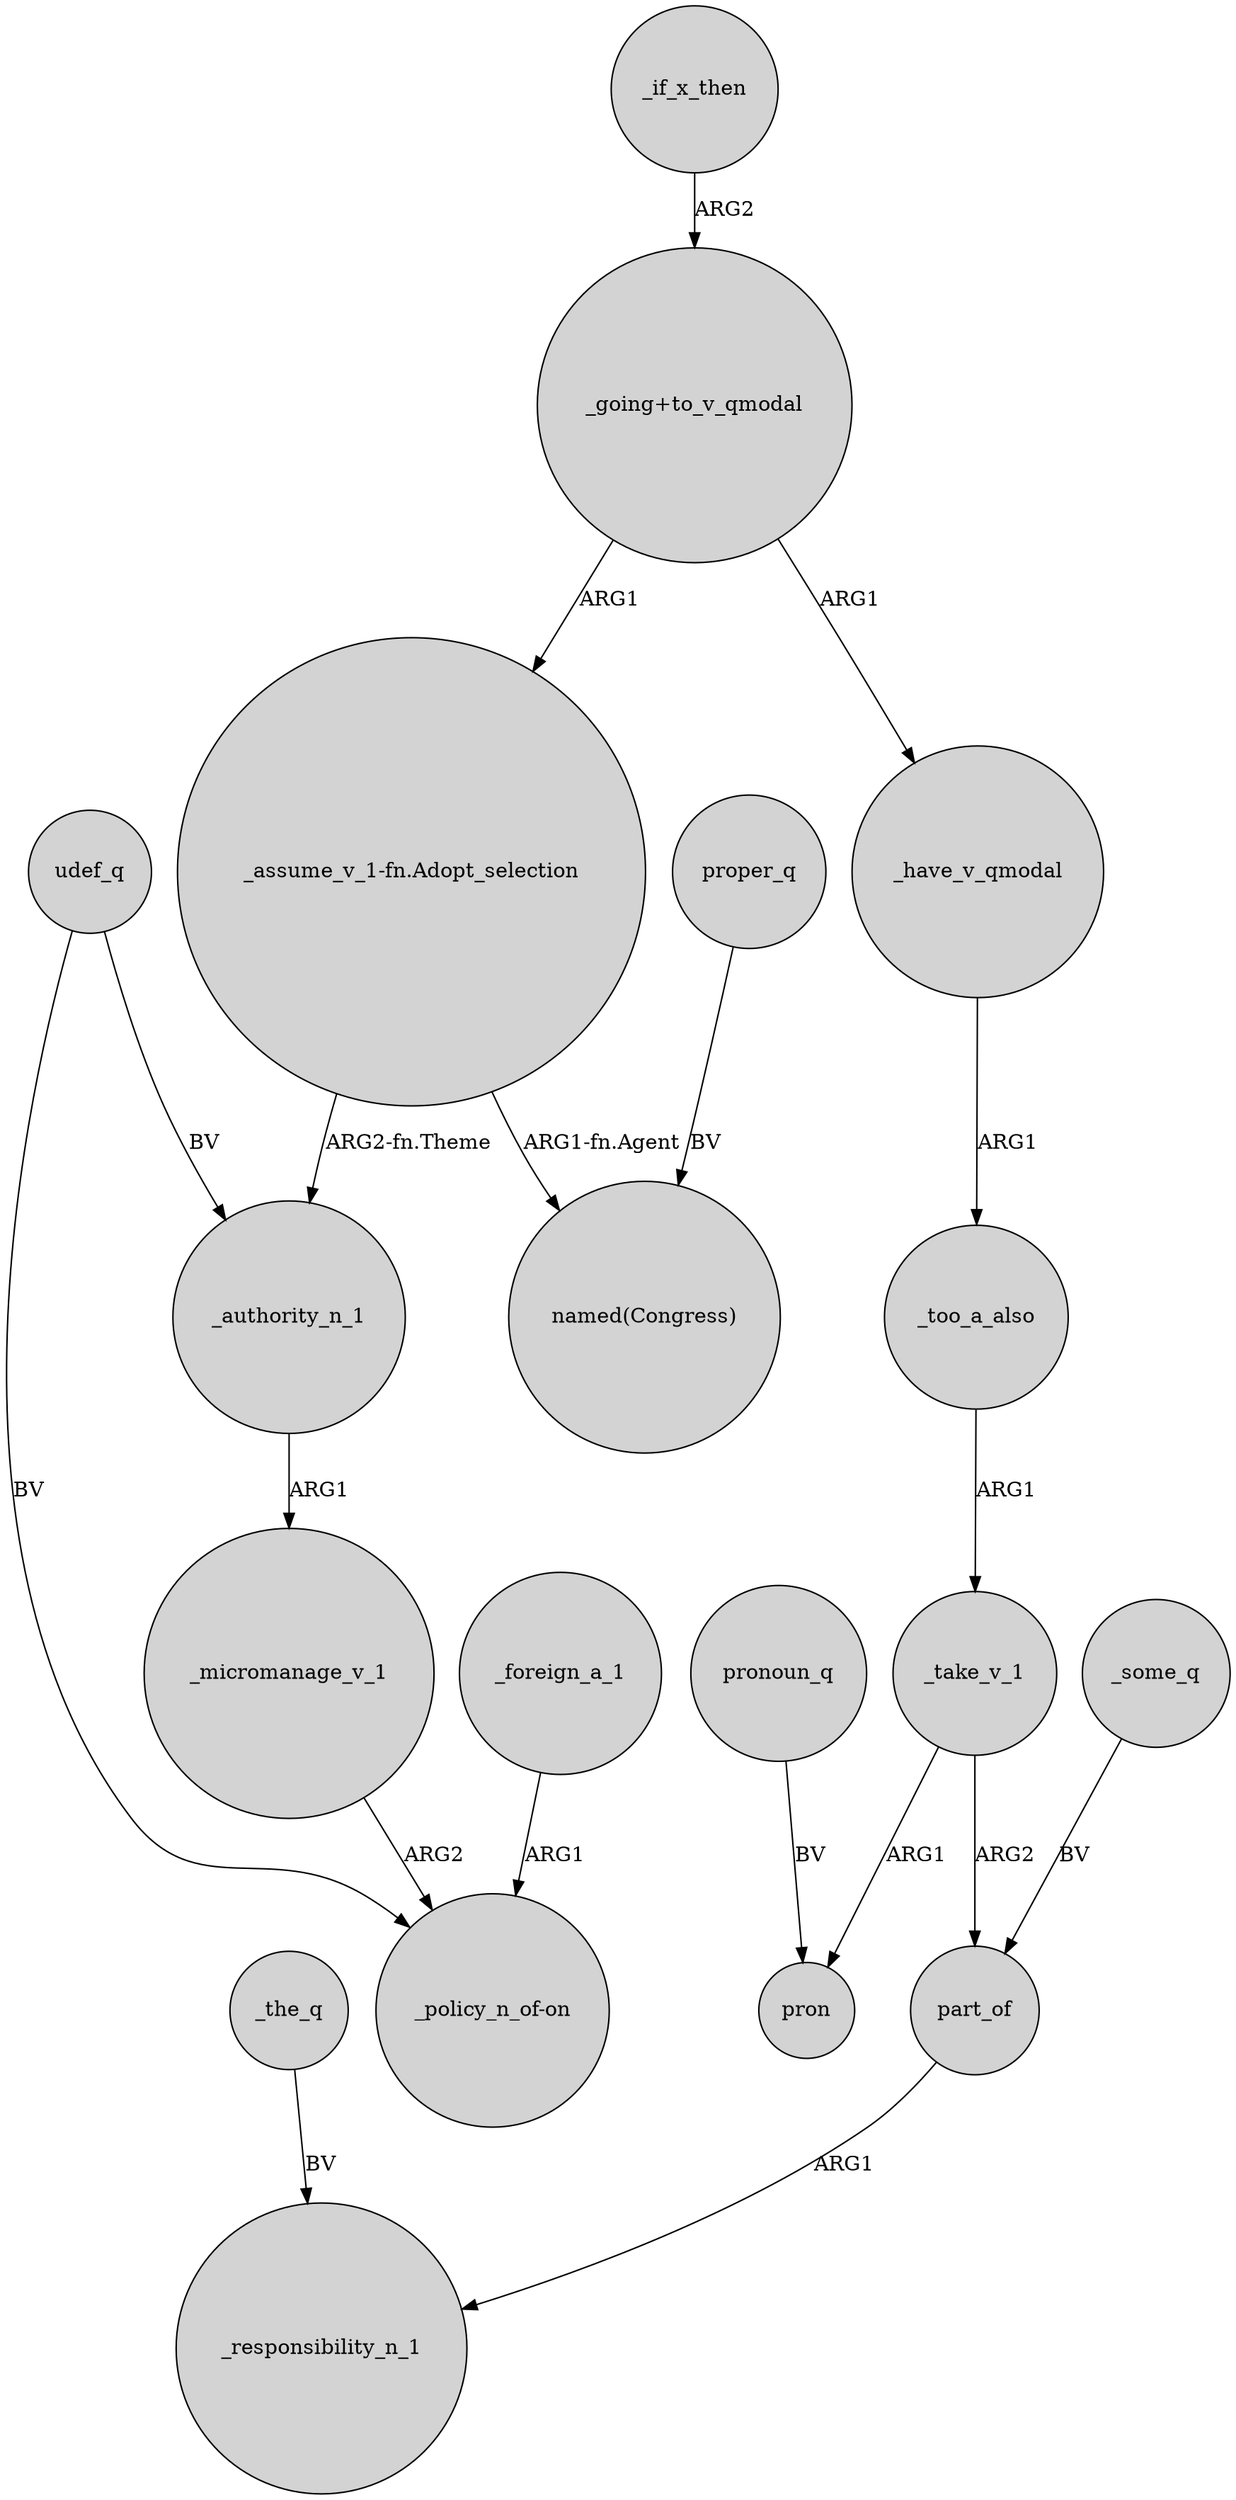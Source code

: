 digraph {
	node [shape=circle style=filled]
	part_of -> _responsibility_n_1 [label=ARG1]
	_authority_n_1 -> _micromanage_v_1 [label=ARG1]
	_the_q -> _responsibility_n_1 [label=BV]
	_if_x_then -> "_going+to_v_qmodal" [label=ARG2]
	_too_a_also -> _take_v_1 [label=ARG1]
	"_assume_v_1-fn.Adopt_selection" -> _authority_n_1 [label="ARG2-fn.Theme"]
	_take_v_1 -> pron [label=ARG1]
	"_assume_v_1-fn.Adopt_selection" -> "named(Congress)" [label="ARG1-fn.Agent"]
	udef_q -> "_policy_n_of-on" [label=BV]
	proper_q -> "named(Congress)" [label=BV]
	_have_v_qmodal -> _too_a_also [label=ARG1]
	_micromanage_v_1 -> "_policy_n_of-on" [label=ARG2]
	"_going+to_v_qmodal" -> "_assume_v_1-fn.Adopt_selection" [label=ARG1]
	_take_v_1 -> part_of [label=ARG2]
	_some_q -> part_of [label=BV]
	pronoun_q -> pron [label=BV]
	udef_q -> _authority_n_1 [label=BV]
	_foreign_a_1 -> "_policy_n_of-on" [label=ARG1]
	"_going+to_v_qmodal" -> _have_v_qmodal [label=ARG1]
}
